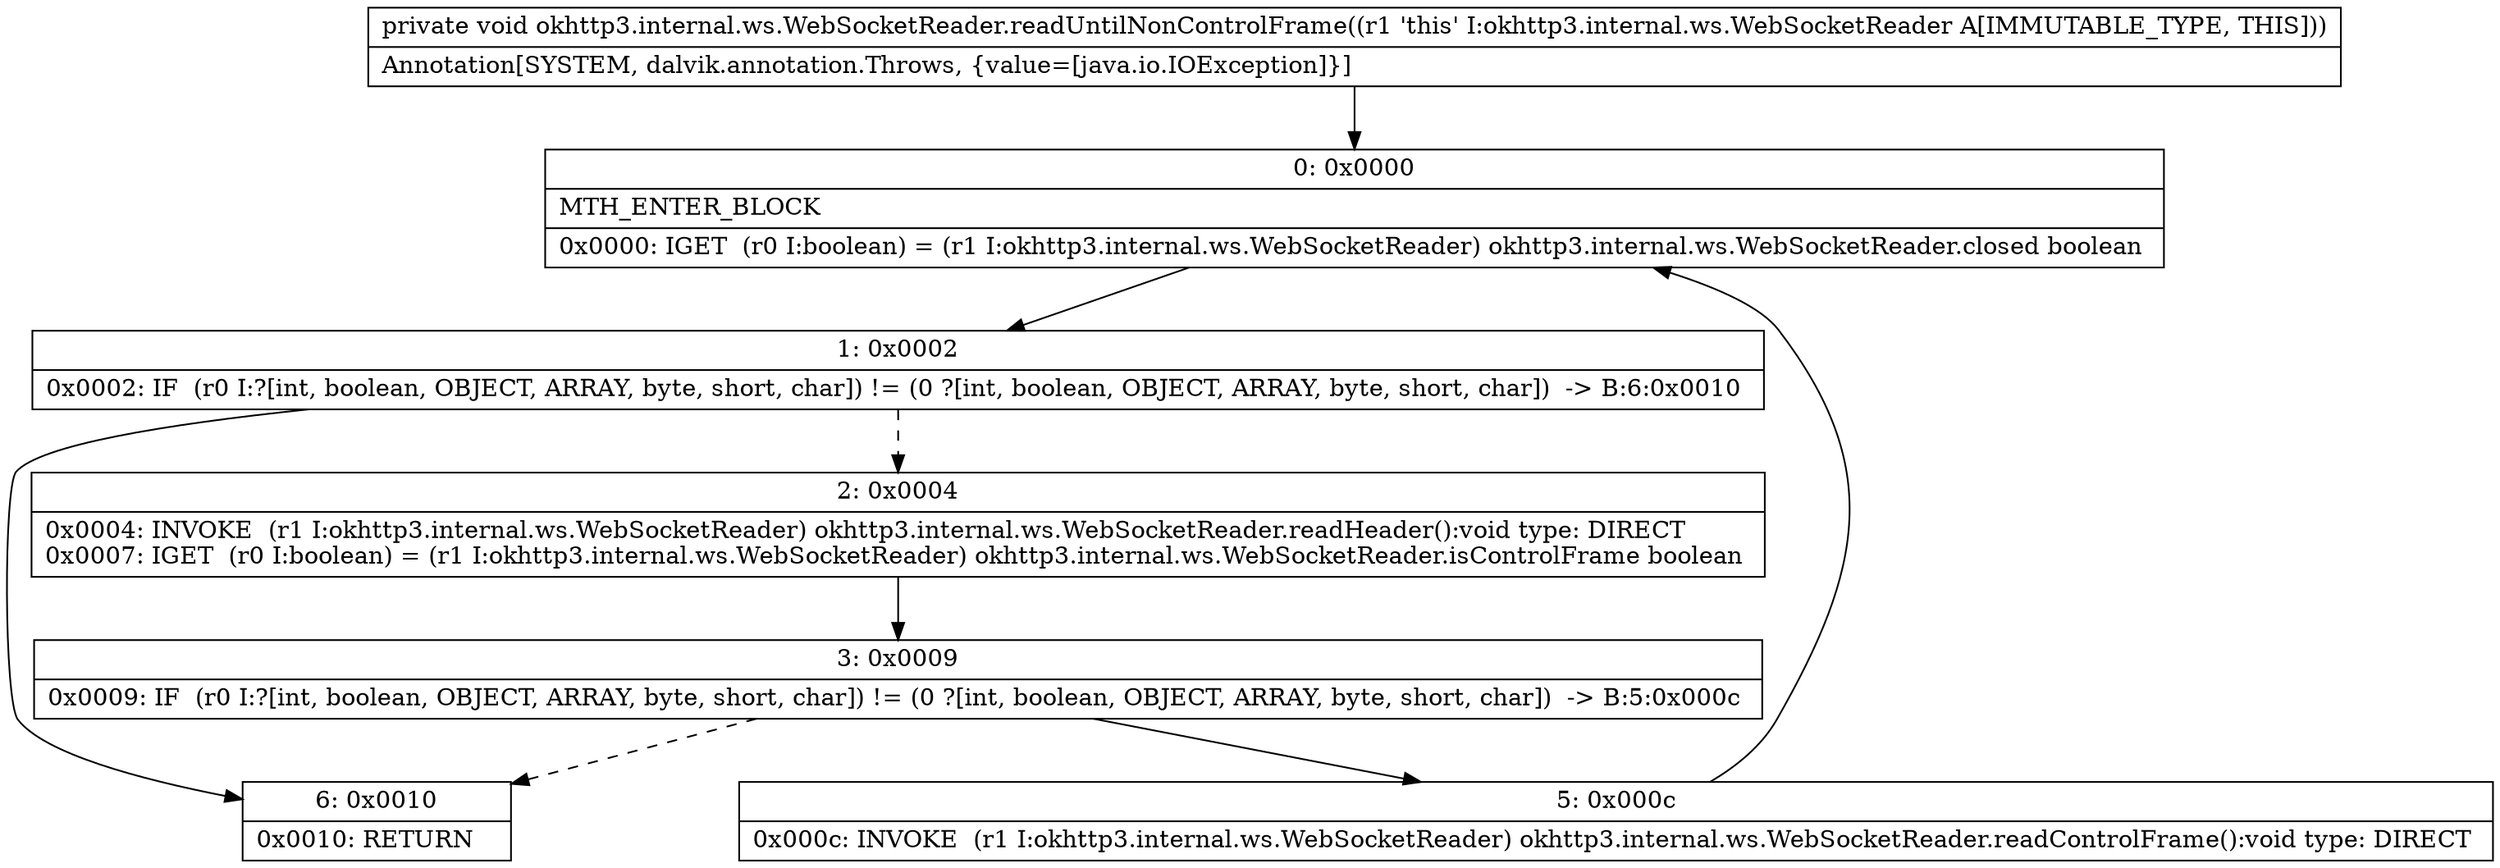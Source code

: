 digraph "CFG forokhttp3.internal.ws.WebSocketReader.readUntilNonControlFrame()V" {
Node_0 [shape=record,label="{0\:\ 0x0000|MTH_ENTER_BLOCK\l|0x0000: IGET  (r0 I:boolean) = (r1 I:okhttp3.internal.ws.WebSocketReader) okhttp3.internal.ws.WebSocketReader.closed boolean \l}"];
Node_1 [shape=record,label="{1\:\ 0x0002|0x0002: IF  (r0 I:?[int, boolean, OBJECT, ARRAY, byte, short, char]) != (0 ?[int, boolean, OBJECT, ARRAY, byte, short, char])  \-\> B:6:0x0010 \l}"];
Node_2 [shape=record,label="{2\:\ 0x0004|0x0004: INVOKE  (r1 I:okhttp3.internal.ws.WebSocketReader) okhttp3.internal.ws.WebSocketReader.readHeader():void type: DIRECT \l0x0007: IGET  (r0 I:boolean) = (r1 I:okhttp3.internal.ws.WebSocketReader) okhttp3.internal.ws.WebSocketReader.isControlFrame boolean \l}"];
Node_3 [shape=record,label="{3\:\ 0x0009|0x0009: IF  (r0 I:?[int, boolean, OBJECT, ARRAY, byte, short, char]) != (0 ?[int, boolean, OBJECT, ARRAY, byte, short, char])  \-\> B:5:0x000c \l}"];
Node_5 [shape=record,label="{5\:\ 0x000c|0x000c: INVOKE  (r1 I:okhttp3.internal.ws.WebSocketReader) okhttp3.internal.ws.WebSocketReader.readControlFrame():void type: DIRECT \l}"];
Node_6 [shape=record,label="{6\:\ 0x0010|0x0010: RETURN   \l}"];
MethodNode[shape=record,label="{private void okhttp3.internal.ws.WebSocketReader.readUntilNonControlFrame((r1 'this' I:okhttp3.internal.ws.WebSocketReader A[IMMUTABLE_TYPE, THIS]))  | Annotation[SYSTEM, dalvik.annotation.Throws, \{value=[java.io.IOException]\}]\l}"];
MethodNode -> Node_0;
Node_0 -> Node_1;
Node_1 -> Node_2[style=dashed];
Node_1 -> Node_6;
Node_2 -> Node_3;
Node_3 -> Node_5;
Node_3 -> Node_6[style=dashed];
Node_5 -> Node_0;
}


